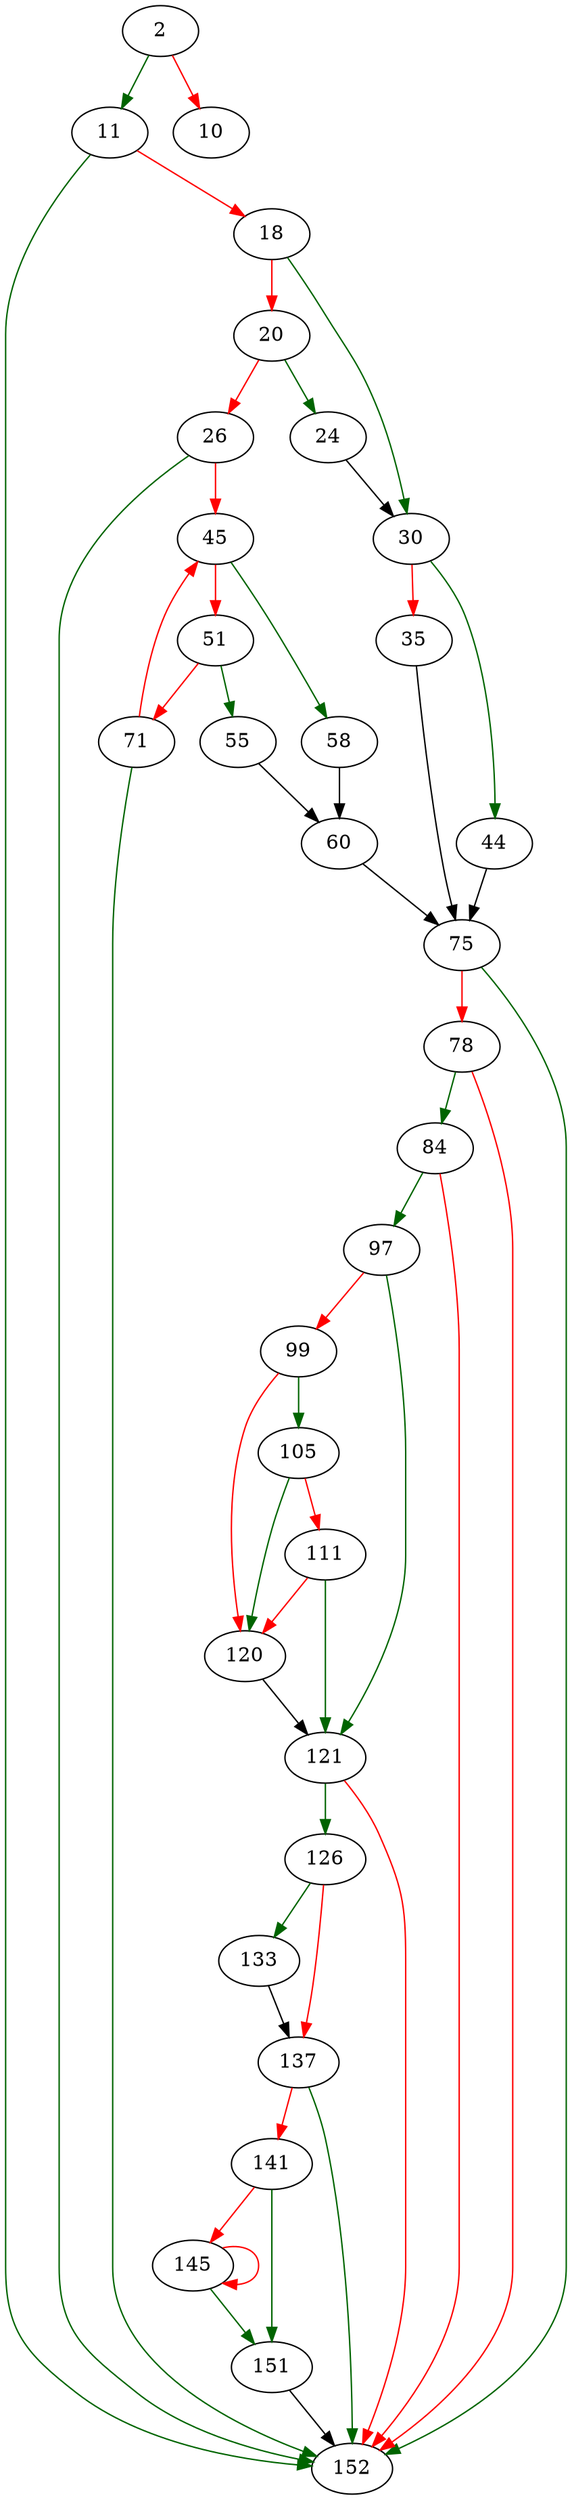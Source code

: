 strict digraph "hash_delete" {
	// Node definitions.
	2 [entry=true];
	11;
	10;
	152;
	18;
	30;
	20;
	24;
	26;
	45;
	44;
	35;
	75;
	58;
	51;
	55;
	71;
	60;
	78;
	84;
	97;
	121;
	99;
	105;
	120;
	111;
	126;
	133;
	137;
	141;
	151;
	145;

	// Edge definitions.
	2 -> 11 [
		color=darkgreen
		cond=true
	];
	2 -> 10 [
		color=red
		cond=false
	];
	11 -> 152 [
		color=darkgreen
		cond=true
	];
	11 -> 18 [
		color=red
		cond=false
	];
	18 -> 30 [
		color=darkgreen
		cond=true
	];
	18 -> 20 [
		color=red
		cond=false
	];
	30 -> 44 [
		color=darkgreen
		cond=true
	];
	30 -> 35 [
		color=red
		cond=false
	];
	20 -> 24 [
		color=darkgreen
		cond=true
	];
	20 -> 26 [
		color=red
		cond=false
	];
	24 -> 30;
	26 -> 152 [
		color=darkgreen
		cond=true
	];
	26 -> 45 [
		color=red
		cond=false
	];
	45 -> 58 [
		color=darkgreen
		cond=true
	];
	45 -> 51 [
		color=red
		cond=false
	];
	44 -> 75;
	35 -> 75;
	75 -> 152 [
		color=darkgreen
		cond=true
	];
	75 -> 78 [
		color=red
		cond=false
	];
	58 -> 60;
	51 -> 55 [
		color=darkgreen
		cond=true
	];
	51 -> 71 [
		color=red
		cond=false
	];
	55 -> 60;
	71 -> 152 [
		color=darkgreen
		cond=true
	];
	71 -> 45 [
		color=red
		cond=false
	];
	60 -> 75;
	78 -> 152 [
		color=red
		cond=false
	];
	78 -> 84 [
		color=darkgreen
		cond=true
	];
	84 -> 152 [
		color=red
		cond=false
	];
	84 -> 97 [
		color=darkgreen
		cond=true
	];
	97 -> 121 [
		color=darkgreen
		cond=true
	];
	97 -> 99 [
		color=red
		cond=false
	];
	121 -> 152 [
		color=red
		cond=false
	];
	121 -> 126 [
		color=darkgreen
		cond=true
	];
	99 -> 105 [
		color=darkgreen
		cond=true
	];
	99 -> 120 [
		color=red
		cond=false
	];
	105 -> 120 [
		color=darkgreen
		cond=true
	];
	105 -> 111 [
		color=red
		cond=false
	];
	120 -> 121;
	111 -> 121 [
		color=darkgreen
		cond=true
	];
	111 -> 120 [
		color=red
		cond=false
	];
	126 -> 133 [
		color=darkgreen
		cond=true
	];
	126 -> 137 [
		color=red
		cond=false
	];
	133 -> 137;
	137 -> 152 [
		color=darkgreen
		cond=true
	];
	137 -> 141 [
		color=red
		cond=false
	];
	141 -> 151 [
		color=darkgreen
		cond=true
	];
	141 -> 145 [
		color=red
		cond=false
	];
	151 -> 152;
	145 -> 151 [
		color=darkgreen
		cond=true
	];
	145 -> 145 [
		color=red
		cond=false
	];
}